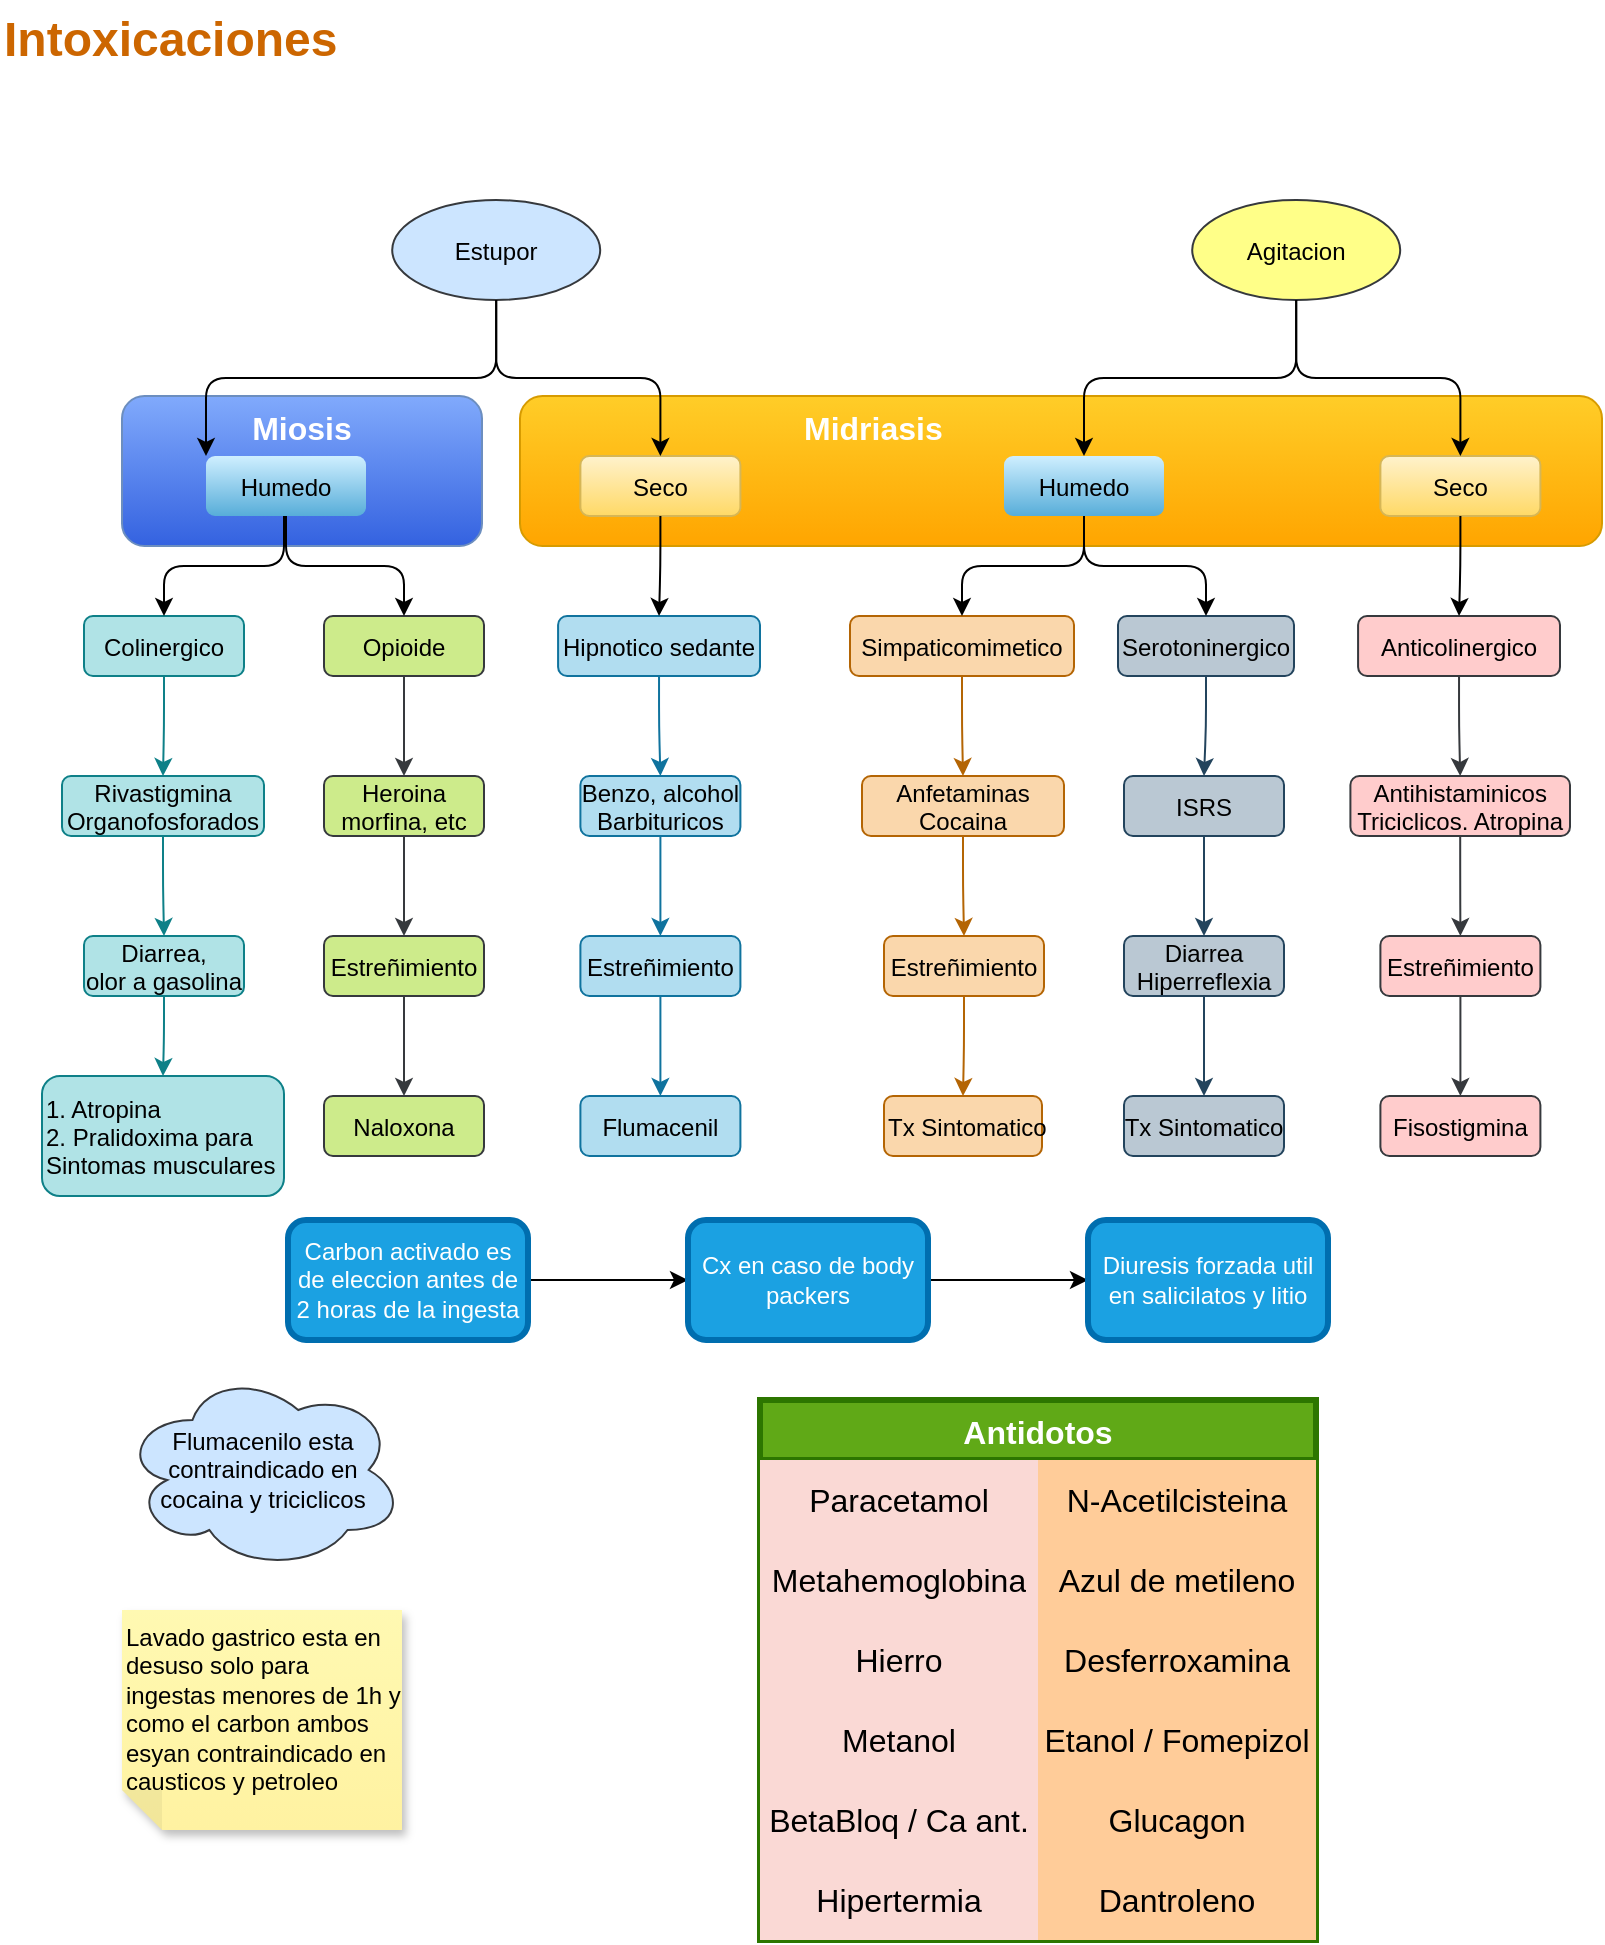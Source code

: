 <mxfile version="21.1.2" type="github">
  <diagram name="Page-1" id="o6SSl2_z5C2vus49G62G">
    <mxGraphModel dx="1687" dy="899" grid="1" gridSize="10" guides="1" tooltips="1" connect="1" arrows="1" fold="1" page="1" pageScale="1" pageWidth="850" pageHeight="1100" math="0" shadow="0">
      <root>
        <mxCell id="0" />
        <mxCell id="1" parent="0" />
        <mxCell id="3uG8G9ZaTZoT1gMZAGrr-69" value="Miosis" style="rounded=1;whiteSpace=wrap;html=1;align=center;fontSize=16;fontStyle=1;fillColor=#81AAFC;strokeColor=#6c8ebf;gradientColor=#3462E0;fontColor=#FFFFFF;verticalAlign=top;" vertex="1" parent="1">
          <mxGeometry x="101" y="278" width="180" height="75" as="geometry" />
        </mxCell>
        <mxCell id="3uG8G9ZaTZoT1gMZAGrr-68" value="Midriasis" style="rounded=1;whiteSpace=wrap;html=1;align=left;spacingRight=0;spacingLeft=140;fontSize=16;fontStyle=1;fillColor=#ffcd28;strokeColor=#d79b00;gradientColor=#ffa500;verticalAlign=top;fontColor=#FFFFFF;" vertex="1" parent="1">
          <mxGeometry x="300" y="278" width="541" height="75" as="geometry" />
        </mxCell>
        <mxCell id="3uG8G9ZaTZoT1gMZAGrr-1" value="Intoxicaciones" style="text;strokeColor=none;fillColor=none;html=1;fontSize=24;fontStyle=1;verticalAlign=middle;align=left;fontColor=#CC6600;" vertex="1" parent="1">
          <mxGeometry x="40" y="80" width="180" height="40" as="geometry" />
        </mxCell>
        <mxCell id="3uG8G9ZaTZoT1gMZAGrr-2" value="Estupor" style="ellipse;fillColor=#cce5ff;strokeColor=#36393d;" vertex="1" parent="1">
          <mxGeometry x="236.1" y="180" width="104" height="50" as="geometry" />
        </mxCell>
        <mxCell id="3uG8G9ZaTZoT1gMZAGrr-4" value="" style="edgeStyle=elbowEdgeStyle;elbow=vertical;entryX=0;entryY=0;entryDx=0;entryDy=0;" edge="1" source="3uG8G9ZaTZoT1gMZAGrr-2" target="3uG8G9ZaTZoT1gMZAGrr-71" parent="1">
          <mxGeometry relative="1" as="geometry">
            <mxPoint x="182.002" y="308" as="targetPoint" />
          </mxGeometry>
        </mxCell>
        <mxCell id="3uG8G9ZaTZoT1gMZAGrr-5" value="Seco" style="rounded=1;fillColor=#fff2cc;strokeColor=#d6b656;perimeterSpacing=0;strokeWidth=1;gradientColor=#ffd966;" vertex="1" parent="1">
          <mxGeometry x="330.198" y="308" width="80" height="30" as="geometry" />
        </mxCell>
        <mxCell id="3uG8G9ZaTZoT1gMZAGrr-6" value="" style="edgeStyle=elbowEdgeStyle;elbow=vertical;" edge="1" source="3uG8G9ZaTZoT1gMZAGrr-2" target="3uG8G9ZaTZoT1gMZAGrr-5" parent="1">
          <mxGeometry relative="1" as="geometry" />
        </mxCell>
        <mxCell id="3uG8G9ZaTZoT1gMZAGrr-7" value="Colinergico" style="rounded=1;fillColor=#b0e3e6;strokeColor=#0e8088;" vertex="1" parent="1">
          <mxGeometry x="82.002" y="388" width="80" height="30" as="geometry" />
        </mxCell>
        <mxCell id="3uG8G9ZaTZoT1gMZAGrr-8" value="" style="edgeStyle=elbowEdgeStyle;elbow=vertical;" edge="1" target="3uG8G9ZaTZoT1gMZAGrr-7" parent="1">
          <mxGeometry relative="1" as="geometry">
            <mxPoint x="182" y="338" as="sourcePoint" />
          </mxGeometry>
        </mxCell>
        <mxCell id="3uG8G9ZaTZoT1gMZAGrr-9" value="Opioide" style="rounded=1;fillColor=#cdeb8b;strokeColor=#36393d;" vertex="1" parent="1">
          <mxGeometry x="202.002" y="388" width="80" height="30" as="geometry" />
        </mxCell>
        <mxCell id="3uG8G9ZaTZoT1gMZAGrr-10" value="" style="edgeStyle=elbowEdgeStyle;elbow=vertical;exitX=0.5;exitY=1;exitDx=0;exitDy=0;" edge="1" source="3uG8G9ZaTZoT1gMZAGrr-71" target="3uG8G9ZaTZoT1gMZAGrr-9" parent="1">
          <mxGeometry relative="1" as="geometry" />
        </mxCell>
        <mxCell id="3uG8G9ZaTZoT1gMZAGrr-11" value="Hipnotico sedante" style="rounded=1;fillColor=#b1ddf0;strokeColor=#10739e;" vertex="1" parent="1">
          <mxGeometry x="319.04" y="388" width="100.96" height="30" as="geometry" />
        </mxCell>
        <mxCell id="3uG8G9ZaTZoT1gMZAGrr-12" value="" style="edgeStyle=elbowEdgeStyle;elbow=vertical;" edge="1" source="3uG8G9ZaTZoT1gMZAGrr-5" target="3uG8G9ZaTZoT1gMZAGrr-11" parent="1">
          <mxGeometry relative="1" as="geometry" />
        </mxCell>
        <mxCell id="3uG8G9ZaTZoT1gMZAGrr-13" value="Rivastigmina &#xa;Organofosforados" style="rounded=1;fillColor=#b0e3e6;strokeColor=#0e8088;" vertex="1" parent="1">
          <mxGeometry x="71" y="468" width="101" height="30" as="geometry" />
        </mxCell>
        <mxCell id="3uG8G9ZaTZoT1gMZAGrr-14" value="" style="edgeStyle=elbowEdgeStyle;elbow=vertical;fillColor=#b0e3e6;strokeColor=#0e8088;" edge="1" source="3uG8G9ZaTZoT1gMZAGrr-7" target="3uG8G9ZaTZoT1gMZAGrr-13" parent="1">
          <mxGeometry relative="1" as="geometry" />
        </mxCell>
        <mxCell id="3uG8G9ZaTZoT1gMZAGrr-15" value="Heroina&#xa;morfina, etc" style="rounded=1;fillColor=#cdeb8b;strokeColor=#36393d;" vertex="1" parent="1">
          <mxGeometry x="202.002" y="468" width="80" height="30" as="geometry" />
        </mxCell>
        <mxCell id="3uG8G9ZaTZoT1gMZAGrr-16" value="" style="edgeStyle=elbowEdgeStyle;elbow=vertical;fillColor=#cdeb8b;strokeColor=#36393d;" edge="1" source="3uG8G9ZaTZoT1gMZAGrr-9" target="3uG8G9ZaTZoT1gMZAGrr-15" parent="1">
          <mxGeometry relative="1" as="geometry" />
        </mxCell>
        <mxCell id="3uG8G9ZaTZoT1gMZAGrr-17" value="Diarrea, &#xa;olor a gasolina" style="rounded=1;fillColor=#b0e3e6;strokeColor=#0e8088;" vertex="1" parent="1">
          <mxGeometry x="82.002" y="548" width="80" height="30" as="geometry" />
        </mxCell>
        <mxCell id="3uG8G9ZaTZoT1gMZAGrr-18" value="" style="edgeStyle=elbowEdgeStyle;elbow=vertical;fillColor=#b0e3e6;strokeColor=#0e8088;" edge="1" source="3uG8G9ZaTZoT1gMZAGrr-13" target="3uG8G9ZaTZoT1gMZAGrr-17" parent="1">
          <mxGeometry relative="1" as="geometry" />
        </mxCell>
        <mxCell id="3uG8G9ZaTZoT1gMZAGrr-19" value="Estreñimiento" style="rounded=1;fillColor=#cdeb8b;strokeColor=#36393d;" vertex="1" parent="1">
          <mxGeometry x="202.002" y="548" width="80" height="30" as="geometry" />
        </mxCell>
        <mxCell id="3uG8G9ZaTZoT1gMZAGrr-20" value="" style="edgeStyle=elbowEdgeStyle;elbow=vertical;fillColor=#cdeb8b;strokeColor=#36393d;" edge="1" source="3uG8G9ZaTZoT1gMZAGrr-15" target="3uG8G9ZaTZoT1gMZAGrr-19" parent="1">
          <mxGeometry relative="1" as="geometry" />
        </mxCell>
        <mxCell id="3uG8G9ZaTZoT1gMZAGrr-21" value="Benzo, alcohol&#xa;Barbituricos" style="rounded=1;fillColor=#b1ddf0;strokeColor=#10739e;" vertex="1" parent="1">
          <mxGeometry x="330.198" y="468" width="80" height="30" as="geometry" />
        </mxCell>
        <mxCell id="3uG8G9ZaTZoT1gMZAGrr-22" value="" style="edgeStyle=elbowEdgeStyle;elbow=vertical;fillColor=#b1ddf0;strokeColor=#10739e;" edge="1" source="3uG8G9ZaTZoT1gMZAGrr-11" target="3uG8G9ZaTZoT1gMZAGrr-21" parent="1">
          <mxGeometry relative="1" as="geometry" />
        </mxCell>
        <mxCell id="3uG8G9ZaTZoT1gMZAGrr-23" value="Estreñimiento" style="rounded=1;fillColor=#b1ddf0;strokeColor=#10739e;" vertex="1" parent="1">
          <mxGeometry x="330.198" y="548" width="80" height="30" as="geometry" />
        </mxCell>
        <mxCell id="3uG8G9ZaTZoT1gMZAGrr-24" value="" style="edgeStyle=elbowEdgeStyle;elbow=vertical;fillColor=#b1ddf0;strokeColor=#10739e;" edge="1" source="3uG8G9ZaTZoT1gMZAGrr-21" target="3uG8G9ZaTZoT1gMZAGrr-23" parent="1">
          <mxGeometry relative="1" as="geometry" />
        </mxCell>
        <mxCell id="3uG8G9ZaTZoT1gMZAGrr-25" value="1. Atropina&#xa;2. Pralidoxima para &#xa;Sintomas musculares" style="rounded=1;align=left;fillColor=#b0e3e6;strokeColor=#0e8088;" vertex="1" parent="1">
          <mxGeometry x="61" y="618" width="121" height="60" as="geometry" />
        </mxCell>
        <mxCell id="3uG8G9ZaTZoT1gMZAGrr-26" value="" style="edgeStyle=elbowEdgeStyle;elbow=vertical;fillColor=#b0e3e6;strokeColor=#0e8088;" edge="1" source="3uG8G9ZaTZoT1gMZAGrr-17" target="3uG8G9ZaTZoT1gMZAGrr-25" parent="1">
          <mxGeometry relative="1" as="geometry" />
        </mxCell>
        <mxCell id="3uG8G9ZaTZoT1gMZAGrr-27" value="Naloxona" style="rounded=1;fillColor=#cdeb8b;strokeColor=#36393d;" vertex="1" parent="1">
          <mxGeometry x="202.002" y="628" width="80" height="30" as="geometry" />
        </mxCell>
        <mxCell id="3uG8G9ZaTZoT1gMZAGrr-28" value="" style="edgeStyle=elbowEdgeStyle;elbow=vertical;fillColor=#cdeb8b;strokeColor=#36393d;" edge="1" source="3uG8G9ZaTZoT1gMZAGrr-19" target="3uG8G9ZaTZoT1gMZAGrr-27" parent="1">
          <mxGeometry relative="1" as="geometry" />
        </mxCell>
        <mxCell id="3uG8G9ZaTZoT1gMZAGrr-29" value="Flumacenil" style="rounded=1;fillColor=#b1ddf0;strokeColor=#10739e;" vertex="1" parent="1">
          <mxGeometry x="330.198" y="628" width="80" height="30" as="geometry" />
        </mxCell>
        <mxCell id="3uG8G9ZaTZoT1gMZAGrr-30" value="" style="edgeStyle=elbowEdgeStyle;elbow=vertical;fillColor=#b1ddf0;strokeColor=#10739e;" edge="1" source="3uG8G9ZaTZoT1gMZAGrr-23" target="3uG8G9ZaTZoT1gMZAGrr-29" parent="1">
          <mxGeometry relative="1" as="geometry" />
        </mxCell>
        <mxCell id="3uG8G9ZaTZoT1gMZAGrr-34" value="Flumacenilo esta contraindicado en cocaina y triciclicos" style="ellipse;shape=cloud;whiteSpace=wrap;html=1;fillColor=#cce5ff;strokeColor=#36393d;" vertex="1" parent="1">
          <mxGeometry x="101.0" y="765" width="140.96" height="100" as="geometry" />
        </mxCell>
        <mxCell id="3uG8G9ZaTZoT1gMZAGrr-37" value="Agitacion" style="ellipse;fillColor=#ffff88;strokeColor=#36393d;" vertex="1" parent="1">
          <mxGeometry x="636.1" y="180" width="104" height="50" as="geometry" />
        </mxCell>
        <mxCell id="3uG8G9ZaTZoT1gMZAGrr-38" value="Humedo" style="rounded=1;fillColor=#CFEFFF;strokeColor=none;strokeWidth=1;gradientColor=#57ADD9;" vertex="1" parent="1">
          <mxGeometry x="542.002" y="308" width="80" height="30" as="geometry" />
        </mxCell>
        <mxCell id="3uG8G9ZaTZoT1gMZAGrr-39" value="" style="edgeStyle=elbowEdgeStyle;elbow=vertical;" edge="1" parent="1" source="3uG8G9ZaTZoT1gMZAGrr-37" target="3uG8G9ZaTZoT1gMZAGrr-38">
          <mxGeometry relative="1" as="geometry" />
        </mxCell>
        <mxCell id="3uG8G9ZaTZoT1gMZAGrr-40" value="Seco" style="rounded=1;fillColor=#fff2cc;strokeColor=#d6b656;perimeterSpacing=0;strokeWidth=1;gradientColor=#ffd966;" vertex="1" parent="1">
          <mxGeometry x="730.198" y="308" width="80" height="30" as="geometry" />
        </mxCell>
        <mxCell id="3uG8G9ZaTZoT1gMZAGrr-41" value="" style="edgeStyle=elbowEdgeStyle;elbow=vertical;" edge="1" parent="1" source="3uG8G9ZaTZoT1gMZAGrr-37" target="3uG8G9ZaTZoT1gMZAGrr-40">
          <mxGeometry relative="1" as="geometry" />
        </mxCell>
        <mxCell id="3uG8G9ZaTZoT1gMZAGrr-42" value="Simpaticomimetico" style="rounded=1;fillColor=#fad7ac;strokeColor=#b46504;" vertex="1" parent="1">
          <mxGeometry x="465" y="388" width="112" height="30" as="geometry" />
        </mxCell>
        <mxCell id="3uG8G9ZaTZoT1gMZAGrr-43" value="" style="edgeStyle=elbowEdgeStyle;elbow=vertical;" edge="1" parent="1" source="3uG8G9ZaTZoT1gMZAGrr-38" target="3uG8G9ZaTZoT1gMZAGrr-42">
          <mxGeometry relative="1" as="geometry" />
        </mxCell>
        <mxCell id="3uG8G9ZaTZoT1gMZAGrr-44" value="Serotoninergico" style="rounded=1;fillColor=#bac8d3;strokeColor=#23445d;" vertex="1" parent="1">
          <mxGeometry x="599" y="388" width="88" height="30" as="geometry" />
        </mxCell>
        <mxCell id="3uG8G9ZaTZoT1gMZAGrr-45" value="" style="edgeStyle=elbowEdgeStyle;elbow=vertical;" edge="1" parent="1" source="3uG8G9ZaTZoT1gMZAGrr-38" target="3uG8G9ZaTZoT1gMZAGrr-44">
          <mxGeometry relative="1" as="geometry" />
        </mxCell>
        <mxCell id="3uG8G9ZaTZoT1gMZAGrr-46" value="Anticolinergico" style="rounded=1;fillColor=#ffcccc;strokeColor=#36393d;" vertex="1" parent="1">
          <mxGeometry x="719.04" y="388" width="100.96" height="30" as="geometry" />
        </mxCell>
        <mxCell id="3uG8G9ZaTZoT1gMZAGrr-47" value="" style="edgeStyle=elbowEdgeStyle;elbow=vertical;" edge="1" parent="1" source="3uG8G9ZaTZoT1gMZAGrr-40" target="3uG8G9ZaTZoT1gMZAGrr-46">
          <mxGeometry relative="1" as="geometry" />
        </mxCell>
        <mxCell id="3uG8G9ZaTZoT1gMZAGrr-48" value="Anfetaminas&#xa;Cocaina" style="rounded=1;fillColor=#fad7ac;strokeColor=#b46504;" vertex="1" parent="1">
          <mxGeometry x="471" y="468" width="101" height="30" as="geometry" />
        </mxCell>
        <mxCell id="3uG8G9ZaTZoT1gMZAGrr-49" value="" style="edgeStyle=elbowEdgeStyle;elbow=vertical;fillColor=#fad7ac;strokeColor=#b46504;" edge="1" parent="1" source="3uG8G9ZaTZoT1gMZAGrr-42" target="3uG8G9ZaTZoT1gMZAGrr-48">
          <mxGeometry relative="1" as="geometry" />
        </mxCell>
        <mxCell id="3uG8G9ZaTZoT1gMZAGrr-50" value="ISRS" style="rounded=1;fillColor=#bac8d3;strokeColor=#23445d;" vertex="1" parent="1">
          <mxGeometry x="602.002" y="468" width="80" height="30" as="geometry" />
        </mxCell>
        <mxCell id="3uG8G9ZaTZoT1gMZAGrr-51" value="" style="edgeStyle=elbowEdgeStyle;elbow=vertical;fillColor=#bac8d3;strokeColor=#23445d;" edge="1" parent="1" source="3uG8G9ZaTZoT1gMZAGrr-44" target="3uG8G9ZaTZoT1gMZAGrr-50">
          <mxGeometry relative="1" as="geometry" />
        </mxCell>
        <mxCell id="3uG8G9ZaTZoT1gMZAGrr-52" value="Estreñimiento" style="rounded=1;fillColor=#fad7ac;strokeColor=#b46504;" vertex="1" parent="1">
          <mxGeometry x="482.002" y="548" width="80" height="30" as="geometry" />
        </mxCell>
        <mxCell id="3uG8G9ZaTZoT1gMZAGrr-53" value="" style="edgeStyle=elbowEdgeStyle;elbow=vertical;fillColor=#fad7ac;strokeColor=#b46504;" edge="1" parent="1" source="3uG8G9ZaTZoT1gMZAGrr-48" target="3uG8G9ZaTZoT1gMZAGrr-52">
          <mxGeometry relative="1" as="geometry" />
        </mxCell>
        <mxCell id="3uG8G9ZaTZoT1gMZAGrr-54" value="Diarrea&#xa;Hiperreflexia" style="rounded=1;fillColor=#bac8d3;strokeColor=#23445d;" vertex="1" parent="1">
          <mxGeometry x="602.002" y="548" width="80" height="30" as="geometry" />
        </mxCell>
        <mxCell id="3uG8G9ZaTZoT1gMZAGrr-55" value="" style="edgeStyle=elbowEdgeStyle;elbow=vertical;fillColor=#bac8d3;strokeColor=#23445d;" edge="1" parent="1" source="3uG8G9ZaTZoT1gMZAGrr-50" target="3uG8G9ZaTZoT1gMZAGrr-54">
          <mxGeometry relative="1" as="geometry" />
        </mxCell>
        <mxCell id="3uG8G9ZaTZoT1gMZAGrr-56" value="Antihistaminicos&#xa;Triciclicos. Atropina" style="rounded=1;fillColor=#ffcccc;strokeColor=#36393d;" vertex="1" parent="1">
          <mxGeometry x="715.2" y="468" width="109.8" height="30" as="geometry" />
        </mxCell>
        <mxCell id="3uG8G9ZaTZoT1gMZAGrr-57" value="" style="edgeStyle=elbowEdgeStyle;elbow=vertical;fillColor=#ffcccc;strokeColor=#36393d;" edge="1" parent="1" source="3uG8G9ZaTZoT1gMZAGrr-46" target="3uG8G9ZaTZoT1gMZAGrr-56">
          <mxGeometry relative="1" as="geometry" />
        </mxCell>
        <mxCell id="3uG8G9ZaTZoT1gMZAGrr-58" value="Estreñimiento" style="rounded=1;fillColor=#ffcccc;strokeColor=#36393d;" vertex="1" parent="1">
          <mxGeometry x="730.198" y="548" width="80" height="30" as="geometry" />
        </mxCell>
        <mxCell id="3uG8G9ZaTZoT1gMZAGrr-59" value="" style="edgeStyle=elbowEdgeStyle;elbow=vertical;fillColor=#ffcccc;strokeColor=#36393d;" edge="1" parent="1" source="3uG8G9ZaTZoT1gMZAGrr-56" target="3uG8G9ZaTZoT1gMZAGrr-58">
          <mxGeometry relative="1" as="geometry" />
        </mxCell>
        <mxCell id="3uG8G9ZaTZoT1gMZAGrr-60" value="Tx Sintomatico" style="rounded=1;align=left;fillColor=#fad7ac;strokeColor=#b46504;" vertex="1" parent="1">
          <mxGeometry x="482" y="628" width="79" height="30" as="geometry" />
        </mxCell>
        <mxCell id="3uG8G9ZaTZoT1gMZAGrr-61" value="" style="edgeStyle=elbowEdgeStyle;elbow=vertical;fillColor=#fad7ac;strokeColor=#b46504;" edge="1" parent="1" source="3uG8G9ZaTZoT1gMZAGrr-52" target="3uG8G9ZaTZoT1gMZAGrr-60">
          <mxGeometry relative="1" as="geometry" />
        </mxCell>
        <mxCell id="3uG8G9ZaTZoT1gMZAGrr-62" value="Tx Sintomatico" style="rounded=1;fillColor=#bac8d3;strokeColor=#23445d;" vertex="1" parent="1">
          <mxGeometry x="602.002" y="628" width="80" height="30" as="geometry" />
        </mxCell>
        <mxCell id="3uG8G9ZaTZoT1gMZAGrr-63" value="" style="edgeStyle=elbowEdgeStyle;elbow=vertical;fillColor=#bac8d3;strokeColor=#23445d;" edge="1" parent="1" source="3uG8G9ZaTZoT1gMZAGrr-54" target="3uG8G9ZaTZoT1gMZAGrr-62">
          <mxGeometry relative="1" as="geometry" />
        </mxCell>
        <mxCell id="3uG8G9ZaTZoT1gMZAGrr-64" value="Fisostigmina" style="rounded=1;fillColor=#ffcccc;strokeColor=#36393d;" vertex="1" parent="1">
          <mxGeometry x="730.198" y="628" width="80" height="30" as="geometry" />
        </mxCell>
        <mxCell id="3uG8G9ZaTZoT1gMZAGrr-65" value="" style="edgeStyle=elbowEdgeStyle;elbow=vertical;fillColor=#ffcccc;strokeColor=#36393d;" edge="1" parent="1" source="3uG8G9ZaTZoT1gMZAGrr-58" target="3uG8G9ZaTZoT1gMZAGrr-64">
          <mxGeometry relative="1" as="geometry" />
        </mxCell>
        <mxCell id="3uG8G9ZaTZoT1gMZAGrr-73" value="" style="edgeStyle=elbowEdgeStyle;elbow=vertical;" edge="1" parent="1" target="3uG8G9ZaTZoT1gMZAGrr-71">
          <mxGeometry relative="1" as="geometry">
            <mxPoint x="182.002" y="323" as="sourcePoint" />
            <mxPoint x="182" y="323" as="targetPoint" />
          </mxGeometry>
        </mxCell>
        <mxCell id="3uG8G9ZaTZoT1gMZAGrr-71" value="Humedo" style="rounded=1;fillColor=#CFEFFF;strokeColor=none;strokeWidth=1;gradientColor=#57ADD9;" vertex="1" parent="1">
          <mxGeometry x="143" y="308" width="80" height="30" as="geometry" />
        </mxCell>
        <mxCell id="3uG8G9ZaTZoT1gMZAGrr-75" value="Lavado gastrico esta en desuso solo para ingestas menores de 1h y como el carbon ambos esyan contraindicado en causticos y petroleo" style="shape=note;whiteSpace=wrap;html=1;backgroundOutline=1;fontColor=#000000;darkOpacity=0.05;fillColor=#FFF9B2;strokeColor=none;fillStyle=solid;direction=west;gradientDirection=north;gradientColor=#FFF2A1;shadow=1;size=20;pointerEvents=1;align=left;verticalAlign=top;" vertex="1" parent="1">
          <mxGeometry x="101" y="885" width="140" height="110" as="geometry" />
        </mxCell>
        <mxCell id="3uG8G9ZaTZoT1gMZAGrr-78" value="" style="edgeStyle=orthogonalEdgeStyle;rounded=0;orthogonalLoop=1;jettySize=auto;html=1;" edge="1" parent="1" source="3uG8G9ZaTZoT1gMZAGrr-76" target="3uG8G9ZaTZoT1gMZAGrr-77">
          <mxGeometry relative="1" as="geometry" />
        </mxCell>
        <mxCell id="3uG8G9ZaTZoT1gMZAGrr-76" value="Carbon activado es de eleccion antes de 2 horas de la ingesta" style="rounded=1;whiteSpace=wrap;html=1;fillColor=#1ba1e2;fontColor=#ffffff;strokeColor=#006EAF;strokeWidth=3;" vertex="1" parent="1">
          <mxGeometry x="184" y="690" width="120" height="60" as="geometry" />
        </mxCell>
        <mxCell id="3uG8G9ZaTZoT1gMZAGrr-80" value="" style="edgeStyle=orthogonalEdgeStyle;rounded=0;orthogonalLoop=1;jettySize=auto;html=1;" edge="1" parent="1" source="3uG8G9ZaTZoT1gMZAGrr-77" target="3uG8G9ZaTZoT1gMZAGrr-79">
          <mxGeometry relative="1" as="geometry" />
        </mxCell>
        <mxCell id="3uG8G9ZaTZoT1gMZAGrr-77" value="Cx en caso de body packers" style="rounded=1;whiteSpace=wrap;html=1;fillColor=#1ba1e2;fontColor=#ffffff;strokeColor=#006EAF;strokeWidth=3;" vertex="1" parent="1">
          <mxGeometry x="384" y="690" width="120" height="60" as="geometry" />
        </mxCell>
        <mxCell id="3uG8G9ZaTZoT1gMZAGrr-79" value="Diuresis forzada util en salicilatos y litio" style="rounded=1;whiteSpace=wrap;html=1;fillColor=#1ba1e2;fontColor=#ffffff;strokeColor=#006EAF;strokeWidth=3;" vertex="1" parent="1">
          <mxGeometry x="584" y="690" width="120" height="60" as="geometry" />
        </mxCell>
        <mxCell id="3uG8G9ZaTZoT1gMZAGrr-81" value="Antidotos" style="shape=table;startSize=30;container=1;collapsible=0;childLayout=tableLayout;strokeColor=#2D7600;fontSize=16;fillColor=#60a917;fontColor=#ffffff;strokeWidth=3;fontStyle=1" vertex="1" parent="1">
          <mxGeometry x="420" y="780" width="278" height="270" as="geometry" />
        </mxCell>
        <mxCell id="3uG8G9ZaTZoT1gMZAGrr-82" value="" style="shape=tableRow;horizontal=0;startSize=0;swimlaneHead=0;swimlaneBody=0;strokeColor=inherit;top=0;left=0;bottom=0;right=0;collapsible=0;dropTarget=0;fillColor=none;points=[[0,0.5],[1,0.5]];portConstraint=eastwest;fontSize=16;" vertex="1" parent="3uG8G9ZaTZoT1gMZAGrr-81">
          <mxGeometry y="30" width="278" height="40" as="geometry" />
        </mxCell>
        <mxCell id="3uG8G9ZaTZoT1gMZAGrr-83" value="Paracetamol" style="shape=partialRectangle;html=1;whiteSpace=wrap;connectable=0;strokeColor=#ae4132;overflow=hidden;fillColor=#fad9d5;top=0;left=0;bottom=0;right=0;pointerEvents=1;fontSize=16;" vertex="1" parent="3uG8G9ZaTZoT1gMZAGrr-82">
          <mxGeometry width="139" height="40" as="geometry">
            <mxRectangle width="139" height="40" as="alternateBounds" />
          </mxGeometry>
        </mxCell>
        <mxCell id="3uG8G9ZaTZoT1gMZAGrr-84" value="N-Acetilcisteina" style="shape=partialRectangle;html=1;whiteSpace=wrap;connectable=0;strokeColor=#36393d;overflow=hidden;fillColor=#ffcc99;top=0;left=0;bottom=0;right=0;pointerEvents=1;fontSize=16;" vertex="1" parent="3uG8G9ZaTZoT1gMZAGrr-82">
          <mxGeometry x="139" width="139" height="40" as="geometry">
            <mxRectangle width="139" height="40" as="alternateBounds" />
          </mxGeometry>
        </mxCell>
        <mxCell id="3uG8G9ZaTZoT1gMZAGrr-86" value="" style="shape=tableRow;horizontal=0;startSize=0;swimlaneHead=0;swimlaneBody=0;strokeColor=inherit;top=0;left=0;bottom=0;right=0;collapsible=0;dropTarget=0;fillColor=none;points=[[0,0.5],[1,0.5]];portConstraint=eastwest;fontSize=16;" vertex="1" parent="3uG8G9ZaTZoT1gMZAGrr-81">
          <mxGeometry y="70" width="278" height="40" as="geometry" />
        </mxCell>
        <mxCell id="3uG8G9ZaTZoT1gMZAGrr-87" value="Metahemoglobina" style="shape=partialRectangle;html=1;whiteSpace=wrap;connectable=0;strokeColor=#ae4132;overflow=hidden;fillColor=#fad9d5;top=0;left=0;bottom=0;right=0;pointerEvents=1;fontSize=16;" vertex="1" parent="3uG8G9ZaTZoT1gMZAGrr-86">
          <mxGeometry width="139" height="40" as="geometry">
            <mxRectangle width="139" height="40" as="alternateBounds" />
          </mxGeometry>
        </mxCell>
        <mxCell id="3uG8G9ZaTZoT1gMZAGrr-88" value="Azul de metileno" style="shape=partialRectangle;html=1;whiteSpace=wrap;connectable=0;strokeColor=#36393d;overflow=hidden;fillColor=#ffcc99;top=0;left=0;bottom=0;right=0;pointerEvents=1;fontSize=16;" vertex="1" parent="3uG8G9ZaTZoT1gMZAGrr-86">
          <mxGeometry x="139" width="139" height="40" as="geometry">
            <mxRectangle width="139" height="40" as="alternateBounds" />
          </mxGeometry>
        </mxCell>
        <mxCell id="3uG8G9ZaTZoT1gMZAGrr-94" style="shape=tableRow;horizontal=0;startSize=0;swimlaneHead=0;swimlaneBody=0;strokeColor=inherit;top=0;left=0;bottom=0;right=0;collapsible=0;dropTarget=0;fillColor=none;points=[[0,0.5],[1,0.5]];portConstraint=eastwest;fontSize=16;" vertex="1" parent="3uG8G9ZaTZoT1gMZAGrr-81">
          <mxGeometry y="110" width="278" height="40" as="geometry" />
        </mxCell>
        <mxCell id="3uG8G9ZaTZoT1gMZAGrr-95" value="Hierro" style="shape=partialRectangle;html=1;whiteSpace=wrap;connectable=0;strokeColor=#ae4132;overflow=hidden;fillColor=#fad9d5;top=0;left=0;bottom=0;right=0;pointerEvents=1;fontSize=16;" vertex="1" parent="3uG8G9ZaTZoT1gMZAGrr-94">
          <mxGeometry width="139" height="40" as="geometry">
            <mxRectangle width="139" height="40" as="alternateBounds" />
          </mxGeometry>
        </mxCell>
        <mxCell id="3uG8G9ZaTZoT1gMZAGrr-96" value="Desferroxamina" style="shape=partialRectangle;html=1;whiteSpace=wrap;connectable=0;strokeColor=#36393d;overflow=hidden;fillColor=#ffcc99;top=0;left=0;bottom=0;right=0;pointerEvents=1;fontSize=16;" vertex="1" parent="3uG8G9ZaTZoT1gMZAGrr-94">
          <mxGeometry x="139" width="139" height="40" as="geometry">
            <mxRectangle width="139" height="40" as="alternateBounds" />
          </mxGeometry>
        </mxCell>
        <mxCell id="3uG8G9ZaTZoT1gMZAGrr-97" style="shape=tableRow;horizontal=0;startSize=0;swimlaneHead=0;swimlaneBody=0;strokeColor=inherit;top=0;left=0;bottom=0;right=0;collapsible=0;dropTarget=0;fillColor=none;points=[[0,0.5],[1,0.5]];portConstraint=eastwest;fontSize=16;" vertex="1" parent="3uG8G9ZaTZoT1gMZAGrr-81">
          <mxGeometry y="150" width="278" height="40" as="geometry" />
        </mxCell>
        <mxCell id="3uG8G9ZaTZoT1gMZAGrr-98" value="Metanol" style="shape=partialRectangle;html=1;whiteSpace=wrap;connectable=0;strokeColor=#ae4132;overflow=hidden;fillColor=#fad9d5;top=0;left=0;bottom=0;right=0;pointerEvents=1;fontSize=16;" vertex="1" parent="3uG8G9ZaTZoT1gMZAGrr-97">
          <mxGeometry width="139" height="40" as="geometry">
            <mxRectangle width="139" height="40" as="alternateBounds" />
          </mxGeometry>
        </mxCell>
        <mxCell id="3uG8G9ZaTZoT1gMZAGrr-99" value="Etanol / Fomepizol" style="shape=partialRectangle;html=1;whiteSpace=wrap;connectable=0;strokeColor=#36393d;overflow=hidden;fillColor=#ffcc99;top=0;left=0;bottom=0;right=0;pointerEvents=1;fontSize=16;" vertex="1" parent="3uG8G9ZaTZoT1gMZAGrr-97">
          <mxGeometry x="139" width="139" height="40" as="geometry">
            <mxRectangle width="139" height="40" as="alternateBounds" />
          </mxGeometry>
        </mxCell>
        <mxCell id="3uG8G9ZaTZoT1gMZAGrr-100" style="shape=tableRow;horizontal=0;startSize=0;swimlaneHead=0;swimlaneBody=0;strokeColor=inherit;top=0;left=0;bottom=0;right=0;collapsible=0;dropTarget=0;fillColor=none;points=[[0,0.5],[1,0.5]];portConstraint=eastwest;fontSize=16;" vertex="1" parent="3uG8G9ZaTZoT1gMZAGrr-81">
          <mxGeometry y="190" width="278" height="40" as="geometry" />
        </mxCell>
        <mxCell id="3uG8G9ZaTZoT1gMZAGrr-101" value="BetaBloq / Ca ant." style="shape=partialRectangle;html=1;whiteSpace=wrap;connectable=0;strokeColor=#ae4132;overflow=hidden;fillColor=#fad9d5;top=0;left=0;bottom=0;right=0;pointerEvents=1;fontSize=16;" vertex="1" parent="3uG8G9ZaTZoT1gMZAGrr-100">
          <mxGeometry width="139" height="40" as="geometry">
            <mxRectangle width="139" height="40" as="alternateBounds" />
          </mxGeometry>
        </mxCell>
        <mxCell id="3uG8G9ZaTZoT1gMZAGrr-102" value="Glucagon" style="shape=partialRectangle;html=1;whiteSpace=wrap;connectable=0;strokeColor=#36393d;overflow=hidden;fillColor=#ffcc99;top=0;left=0;bottom=0;right=0;pointerEvents=1;fontSize=16;" vertex="1" parent="3uG8G9ZaTZoT1gMZAGrr-100">
          <mxGeometry x="139" width="139" height="40" as="geometry">
            <mxRectangle width="139" height="40" as="alternateBounds" />
          </mxGeometry>
        </mxCell>
        <mxCell id="3uG8G9ZaTZoT1gMZAGrr-103" style="shape=tableRow;horizontal=0;startSize=0;swimlaneHead=0;swimlaneBody=0;strokeColor=inherit;top=0;left=0;bottom=0;right=0;collapsible=0;dropTarget=0;fillColor=none;points=[[0,0.5],[1,0.5]];portConstraint=eastwest;fontSize=16;" vertex="1" parent="3uG8G9ZaTZoT1gMZAGrr-81">
          <mxGeometry y="230" width="278" height="40" as="geometry" />
        </mxCell>
        <mxCell id="3uG8G9ZaTZoT1gMZAGrr-104" value="Hipertermia" style="shape=partialRectangle;html=1;whiteSpace=wrap;connectable=0;strokeColor=#ae4132;overflow=hidden;fillColor=#fad9d5;top=0;left=0;bottom=0;right=0;pointerEvents=1;fontSize=16;" vertex="1" parent="3uG8G9ZaTZoT1gMZAGrr-103">
          <mxGeometry width="139" height="40" as="geometry">
            <mxRectangle width="139" height="40" as="alternateBounds" />
          </mxGeometry>
        </mxCell>
        <mxCell id="3uG8G9ZaTZoT1gMZAGrr-105" value="Dantroleno" style="shape=partialRectangle;html=1;whiteSpace=wrap;connectable=0;strokeColor=#36393d;overflow=hidden;fillColor=#ffcc99;top=0;left=0;bottom=0;right=0;pointerEvents=1;fontSize=16;" vertex="1" parent="3uG8G9ZaTZoT1gMZAGrr-103">
          <mxGeometry x="139" width="139" height="40" as="geometry">
            <mxRectangle width="139" height="40" as="alternateBounds" />
          </mxGeometry>
        </mxCell>
      </root>
    </mxGraphModel>
  </diagram>
</mxfile>
